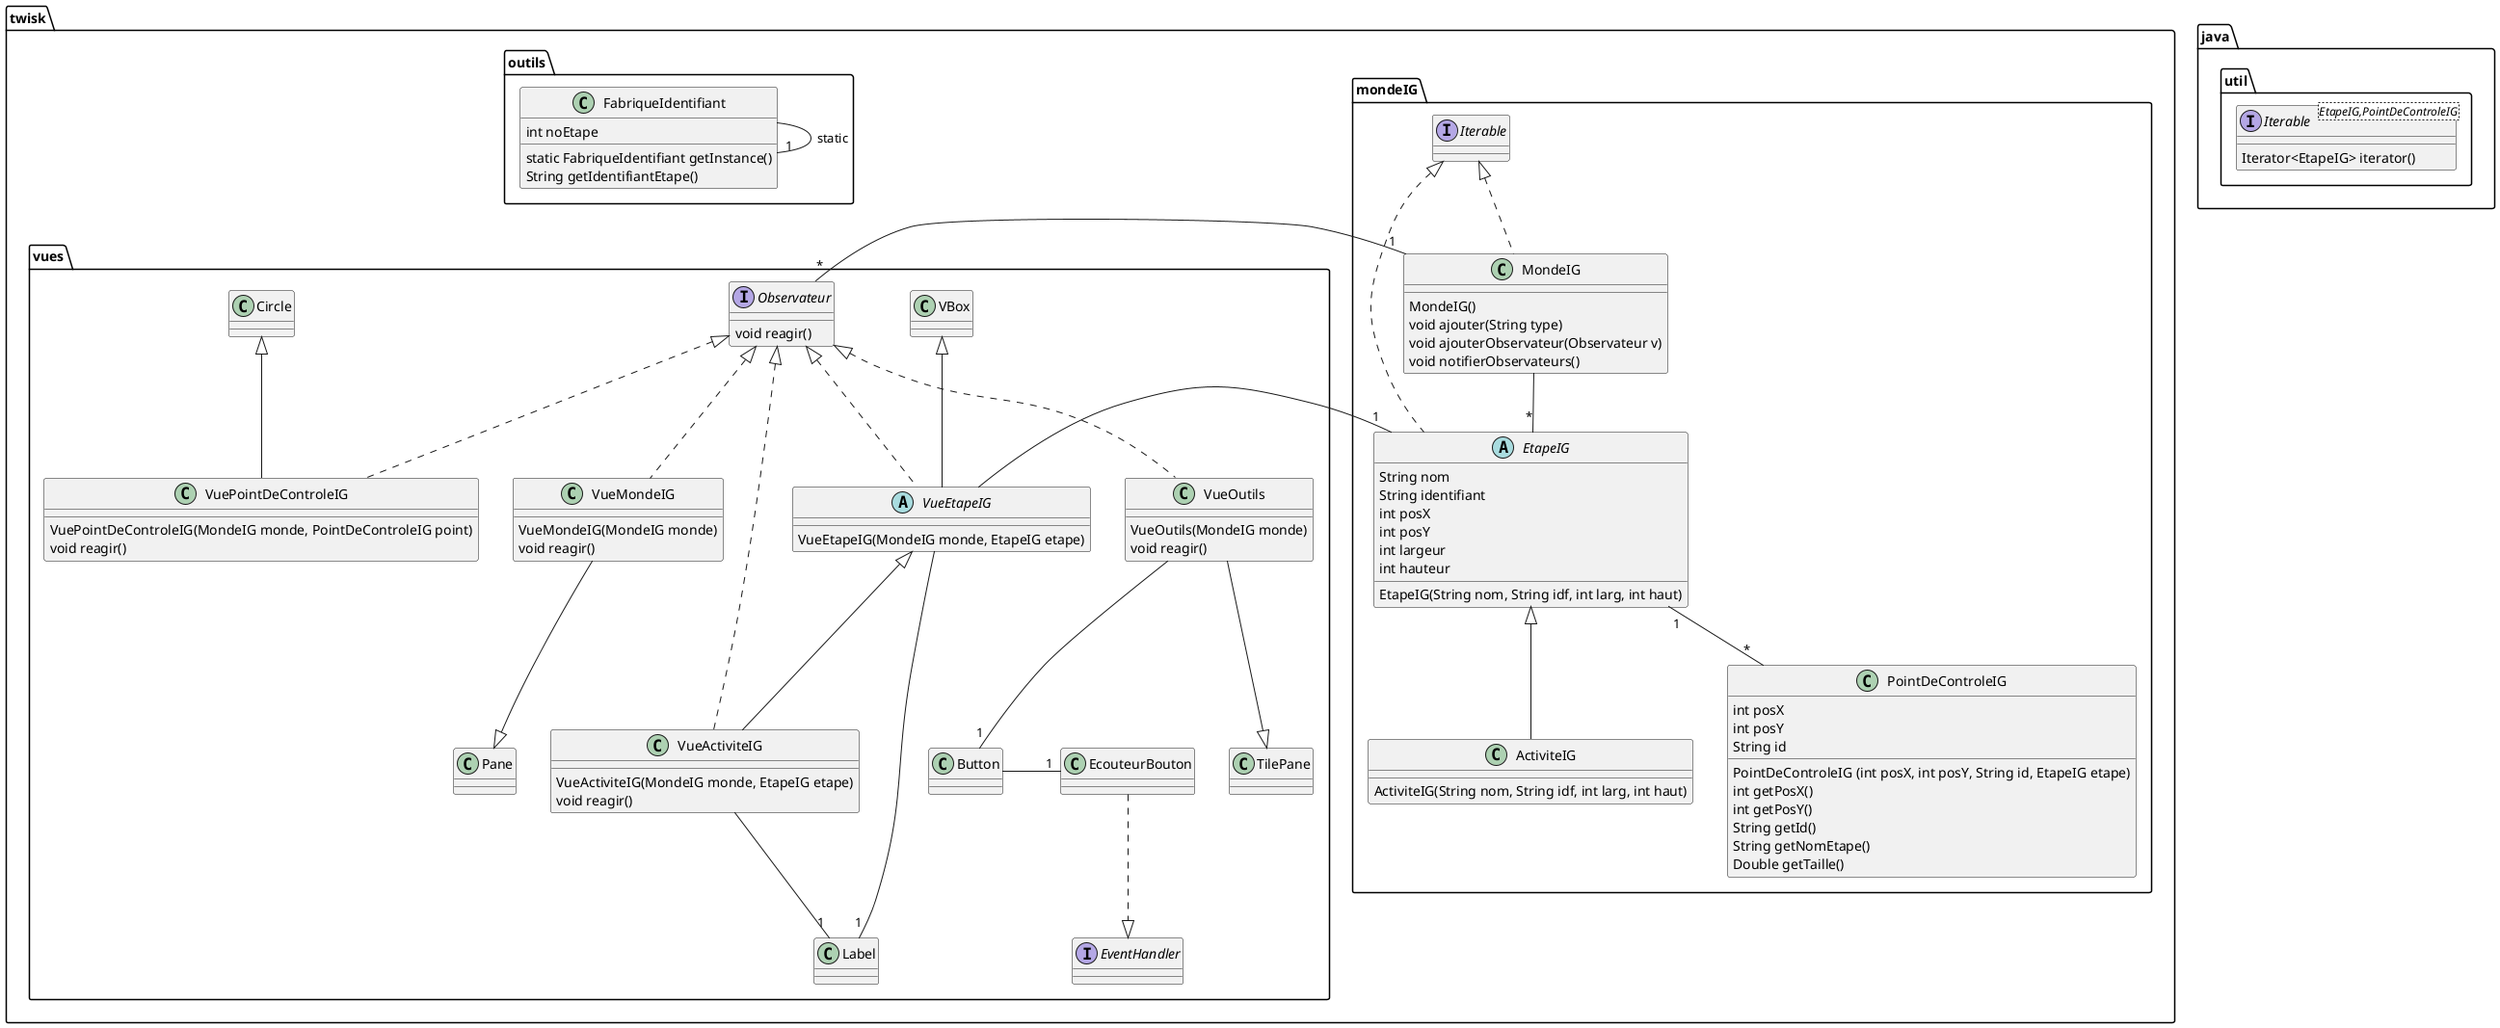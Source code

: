 @startuml
package twisk.mondeIG {
   class ActiviteIG
   class MondeIG
   class EtapeIG
}

package java.util {

interface Iterable<EtapeIG,PointDeControleIG> {
  Iterator<EtapeIG> iterator()
}
}
package twisk.outils {
class FabriqueIdentifiant {
int noEtape
static FabriqueIdentifiant getInstance()
String getIdentifiantEtape()
}

FabriqueIdentifiant -- "1" FabriqueIdentifiant : static
}


package twisk.vues {
interface Observateur {
void reagir()
}

abstract VueEtapeIG extends VBox implements Observateur{
VueEtapeIG(MondeIG monde, EtapeIG etape)
}

class VueActiviteIG extends VueEtapeIG implements Observateur {
VueActiviteIG(MondeIG monde, EtapeIG etape)
void reagir()

}

class VueMondeIG implements Observateur {
VueMondeIG(MondeIG monde)
void reagir()
}
class VueOutils implements Observateur {
VueOutils(MondeIG monde)
void reagir()
}
class Circle{}
class VuePointDeControleIG extends Circle implements Observateur {
VuePointDeControleIG(MondeIG monde, PointDeControleIG point)
void reagir()
}


VueEtapeIG --"1" Label
VueActiviteIG --"1" Label
VueMondeIG --|> Pane
VueOutils --|> TilePane
VueOutils -- "1" Button

Button - "1" EcouteurBouton : "       "

interface EventHandler

EcouteurBouton ..|> EventHandler
}

VueEtapeIG - "1" EtapeIG


package twisk.mondeIG {



class MondeIG implements Iterable{
MondeIG()
void ajouter(String type)
void ajouterObservateur(Observateur v)
void notifierObservateurs()
}

abstract class EtapeIG implements Iterable {
String nom
String identifiant
int posX
int posY
int largeur
int hauteur

EtapeIG(String nom, String idf, int larg, int haut)
}

class ActiviteIG {
ActiviteIG(String nom, String idf, int larg, int haut)
}
class PointDeControleIG {
int posX
int posY
String id
PointDeControleIG (int posX, int posY, String id, EtapeIG etape)
int getPosX()
int getPosY()
String getId()
String getNomEtape()
Double getTaille()
}

MondeIG "1"-right "*" Observateur

MondeIG --"*" EtapeIG
EtapeIG <|-down- ActiviteIG
EtapeIG "1"--"*" PointDeControleIG



}
@enduml